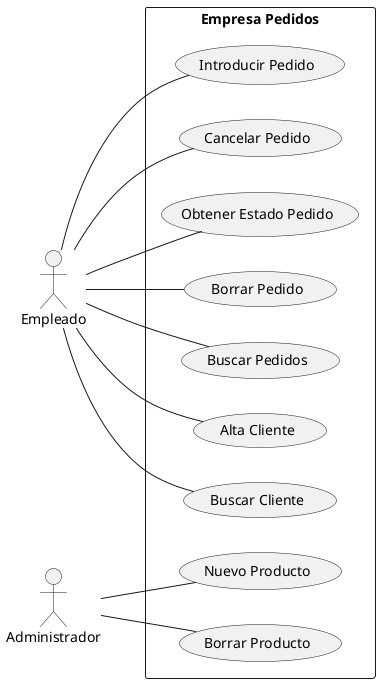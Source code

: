 @startuml
left to right direction
rectangle "Empresa Pedidos" {
(Introducir Pedido)
(Cancelar Pedido)
(Obtener Estado Pedido)
(Borrar Pedido)
(Buscar Pedidos)
(Alta Cliente)
(Buscar Cliente)
(Nuevo Producto)
(Borrar Producto)
}
:Empleado: -- (Introducir Pedido)
:Empleado: -- (Cancelar Pedido)
:Empleado: -- (Obtener Estado Pedido)
:Empleado: -- (Borrar Pedido)
:Empleado: -- (Buscar Pedidos)
:Empleado: -- (Alta Cliente)
:Empleado: -- (Buscar Cliente)
:Administrador: -- (Nuevo Producto)
:Administrador: -- (Borrar Producto)
@enduml